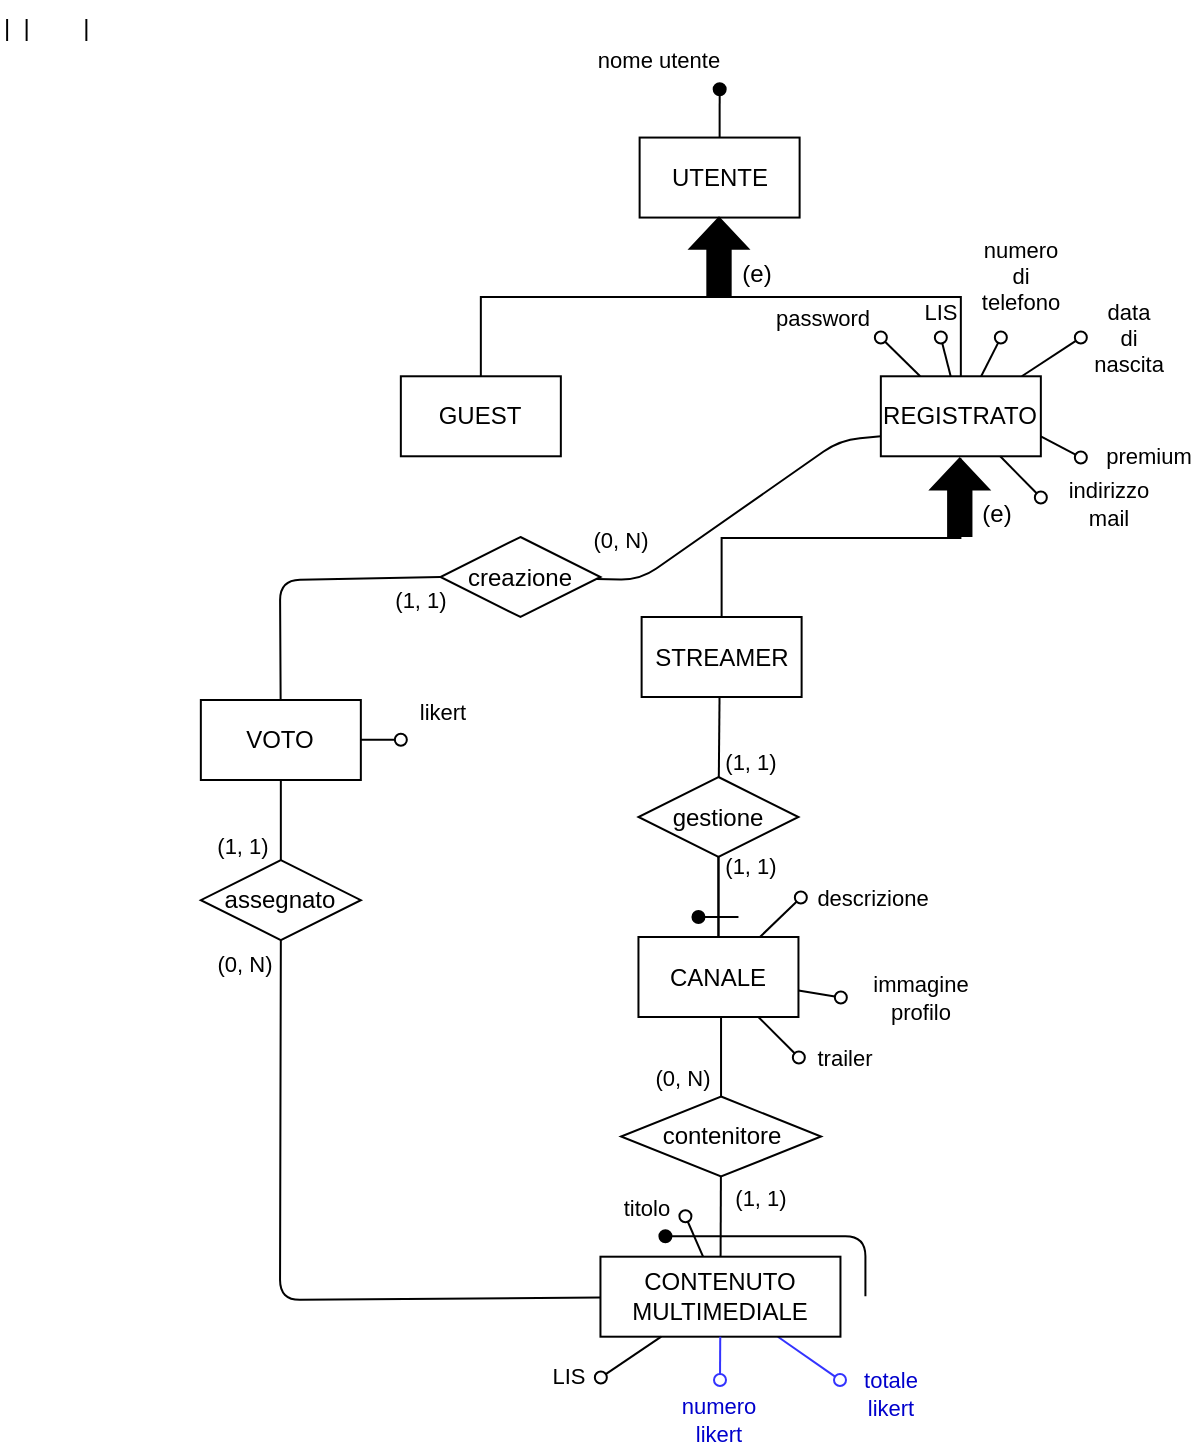 <mxfile scale="1" border="10">
    <diagram id="-rriOPSDnHkLpZKLwRpb" name="Page-1">
        <mxGraphModel dx="3905" dy="3204" grid="1" gridSize="10" guides="1" tooltips="1" connect="1" arrows="1" fold="1" page="1" pageScale="1" pageWidth="850" pageHeight="1100" background="#FFFFFF" math="0" shadow="0">
            <root>
                <mxCell id="0"/>
                <mxCell id="1" parent="0"/>
                <mxCell id="96" value="" style="endArrow=oval;html=1;fillStyle=auto;strokeWidth=1;startSize=6;endSize=6;fillColor=#000000;startArrow=none;startFill=0;endFill=0;strokeColor=#3333FF;fontColor=#0000CC;" parent="1" source="229" edge="1">
                    <mxGeometry width="50" height="50" relative="1" as="geometry">
                        <mxPoint x="-1713.97" y="-1110.07" as="sourcePoint"/>
                        <mxPoint x="-2120" y="-1500" as="targetPoint"/>
                    </mxGeometry>
                </mxCell>
                <mxCell id="97" value="totale&lt;br&gt;likert" style="edgeLabel;html=1;align=center;verticalAlign=middle;resizable=0;points=[];fontColor=#0000CC;" parent="96" vertex="1" connectable="0">
                    <mxGeometry x="0.479" y="1" relative="1" as="geometry">
                        <mxPoint x="32" y="13" as="offset"/>
                    </mxGeometry>
                </mxCell>
                <mxCell id="148" style="edgeStyle=elbowEdgeStyle;html=1;exitX=0.5;exitY=1;exitDx=0;exitDy=0;entryX=0.5;entryY=0;entryDx=0;entryDy=0;endArrow=none;endFill=0;elbow=vertical;rounded=0;jumpStyle=arc;" parent="1" source="151" target="152" edge="1">
                    <mxGeometry relative="1" as="geometry">
                        <mxPoint x="-2160.16" y="-2022.86" as="sourcePoint"/>
                        <mxPoint x="-2240.17" y="-1962.86" as="targetPoint"/>
                    </mxGeometry>
                </mxCell>
                <mxCell id="149" style="edgeStyle=elbowEdgeStyle;elbow=vertical;html=1;exitX=0.5;exitY=1;exitDx=0;exitDy=0;entryX=0.5;entryY=0;entryDx=0;entryDy=0;endArrow=none;endFill=0;rounded=0;jumpStyle=arc;" parent="1" source="151" target="156" edge="1">
                    <mxGeometry relative="1" as="geometry"/>
                </mxCell>
                <mxCell id="151" value="UTENTE" style="whiteSpace=wrap;html=1;" parent="1" vertex="1">
                    <mxGeometry x="-2220.19" y="-2121.22" width="80" height="40" as="geometry"/>
                </mxCell>
                <mxCell id="152" value="GUEST" style="whiteSpace=wrap;html=1;" parent="1" vertex="1">
                    <mxGeometry x="-2339.58" y="-2001.86" width="80" height="40" as="geometry"/>
                </mxCell>
                <mxCell id="156" value="REGISTRATO" style="whiteSpace=wrap;html=1;" parent="1" vertex="1">
                    <mxGeometry x="-2099.58" y="-2001.86" width="80" height="40" as="geometry"/>
                </mxCell>
                <mxCell id="157" value="" style="shape=singleArrow;whiteSpace=wrap;html=1;arrowWidth=0.4;arrowSize=0.4;rotation=-90;fillColor=#000000;" parent="1" vertex="1">
                    <mxGeometry x="-2199.88" y="-2076.3" width="38.76" height="29.17" as="geometry"/>
                </mxCell>
                <mxCell id="158" value="(e)" style="text;html=1;align=center;verticalAlign=middle;resizable=0;points=[];autosize=1;strokeColor=none;fillColor=none;" parent="1" vertex="1">
                    <mxGeometry x="-2182.19" y="-2068.22" width="40" height="30" as="geometry"/>
                </mxCell>
                <mxCell id="159" value="" style="endArrow=oval;html=1;fillStyle=auto;strokeWidth=1;startSize=6;endSize=6;fillColor=#000000;startArrow=none;startFill=0;endFill=1;exitX=0.5;exitY=0;exitDx=0;exitDy=0;" parent="1" source="151" edge="1">
                    <mxGeometry width="50" height="50" relative="1" as="geometry">
                        <mxPoint x="-2040.16" y="-1540.2" as="sourcePoint"/>
                        <mxPoint x="-2180.16" y="-2145.38" as="targetPoint"/>
                    </mxGeometry>
                </mxCell>
                <mxCell id="160" value="nome utente" style="edgeLabel;html=1;align=center;verticalAlign=middle;resizable=0;points=[];" parent="159" vertex="1" connectable="0">
                    <mxGeometry x="0.479" y="1" relative="1" as="geometry">
                        <mxPoint x="-30" y="-21" as="offset"/>
                    </mxGeometry>
                </mxCell>
                <mxCell id="161" value="" style="endArrow=oval;html=1;fillStyle=auto;strokeWidth=1;startSize=6;endSize=6;fillColor=#000000;startArrow=none;startFill=0;endFill=0;" parent="1" source="156" edge="1">
                    <mxGeometry width="50" height="50" relative="1" as="geometry">
                        <mxPoint x="-2138.49" y="-1693.593" as="sourcePoint"/>
                        <mxPoint x="-2099.58" y="-2021.22" as="targetPoint"/>
                    </mxGeometry>
                </mxCell>
                <mxCell id="162" value="password" style="edgeLabel;html=1;align=center;verticalAlign=middle;resizable=0;points=[];" parent="161" vertex="1" connectable="0">
                    <mxGeometry x="0.479" y="1" relative="1" as="geometry">
                        <mxPoint x="-34" y="-16" as="offset"/>
                    </mxGeometry>
                </mxCell>
                <mxCell id="163" value="" style="endArrow=oval;html=1;fillStyle=auto;strokeWidth=1;startSize=6;endSize=6;fillColor=#000000;startArrow=none;startFill=0;endFill=0;" parent="1" source="156" edge="1">
                    <mxGeometry width="50" height="50" relative="1" as="geometry">
                        <mxPoint x="-2123.49" y="-1700.26" as="sourcePoint"/>
                        <mxPoint x="-2019.58" y="-1941.22" as="targetPoint"/>
                    </mxGeometry>
                </mxCell>
                <mxCell id="164" value="indirizzo&lt;br&gt;mail" style="edgeLabel;html=1;align=center;verticalAlign=middle;resizable=0;points=[];" parent="163" vertex="1" connectable="0">
                    <mxGeometry x="0.479" y="1" relative="1" as="geometry">
                        <mxPoint x="38" y="9" as="offset"/>
                    </mxGeometry>
                </mxCell>
                <mxCell id="165" value="" style="endArrow=oval;html=1;fillStyle=auto;strokeWidth=1;startSize=6;endSize=6;fillColor=#000000;startArrow=none;startFill=0;endFill=0;" parent="1" source="156" edge="1">
                    <mxGeometry width="50" height="50" relative="1" as="geometry">
                        <mxPoint x="-2113.49" y="-1690.26" as="sourcePoint"/>
                        <mxPoint x="-2039.58" y="-2021.22" as="targetPoint"/>
                    </mxGeometry>
                </mxCell>
                <mxCell id="166" value="numero&lt;br&gt;di&lt;br&gt;telefono" style="edgeLabel;html=1;align=center;verticalAlign=middle;resizable=0;points=[];" parent="165" vertex="1" connectable="0">
                    <mxGeometry x="0.479" y="1" relative="1" as="geometry">
                        <mxPoint x="13" y="-36" as="offset"/>
                    </mxGeometry>
                </mxCell>
                <mxCell id="167" value="" style="endArrow=oval;html=1;fillStyle=auto;strokeWidth=1;startSize=6;endSize=6;fillColor=#000000;startArrow=none;startFill=0;endFill=0;" parent="1" source="156" edge="1">
                    <mxGeometry width="50" height="50" relative="1" as="geometry">
                        <mxPoint x="-2103.49" y="-1680.26" as="sourcePoint"/>
                        <mxPoint x="-1999.58" y="-2021.22" as="targetPoint"/>
                    </mxGeometry>
                </mxCell>
                <mxCell id="168" value="data&lt;br&gt;di&lt;br&gt;nascita" style="edgeLabel;html=1;align=center;verticalAlign=middle;resizable=0;points=[];" parent="167" vertex="1" connectable="0">
                    <mxGeometry x="0.479" y="1" relative="1" as="geometry">
                        <mxPoint x="32" y="-4" as="offset"/>
                    </mxGeometry>
                </mxCell>
                <mxCell id="169" value="" style="endArrow=oval;html=1;fillStyle=auto;strokeWidth=1;startSize=6;endSize=6;fillColor=#000000;startArrow=none;startFill=0;endFill=0;" parent="1" source="156" edge="1">
                    <mxGeometry width="50" height="50" relative="1" as="geometry">
                        <mxPoint x="-2068.91" y="-1992.44" as="sourcePoint"/>
                        <mxPoint x="-2069.58" y="-2021.22" as="targetPoint"/>
                    </mxGeometry>
                </mxCell>
                <mxCell id="170" value="LIS" style="edgeLabel;html=1;align=center;verticalAlign=middle;resizable=0;points=[];" parent="169" vertex="1" connectable="0">
                    <mxGeometry x="0.479" y="1" relative="1" as="geometry">
                        <mxPoint x="-1" y="-18" as="offset"/>
                    </mxGeometry>
                </mxCell>
                <mxCell id="171" style="edgeStyle=elbowEdgeStyle;html=1;exitX=0.5;exitY=1;exitDx=0;exitDy=0;entryX=0.5;entryY=0;entryDx=0;entryDy=0;endArrow=none;endFill=0;elbow=vertical;rounded=0;jumpStyle=arc;" parent="1" target="173" edge="1">
                    <mxGeometry relative="1" as="geometry">
                        <mxPoint x="-2059.8" y="-1960.86" as="sourcePoint"/>
                        <mxPoint x="-2119.78" y="-1842.5" as="targetPoint"/>
                    </mxGeometry>
                </mxCell>
                <mxCell id="173" value="STREAMER" style="whiteSpace=wrap;html=1;" parent="1" vertex="1">
                    <mxGeometry x="-2219.19" y="-1881.5" width="80" height="40" as="geometry"/>
                </mxCell>
                <mxCell id="175" value="" style="shape=singleArrow;whiteSpace=wrap;html=1;arrowWidth=0.4;arrowSize=0.4;rotation=-90;fillColor=#000000;" parent="1" vertex="1">
                    <mxGeometry x="-2079.49" y="-1955.94" width="38.76" height="29.17" as="geometry"/>
                </mxCell>
                <mxCell id="176" value="(e)" style="text;html=1;align=center;verticalAlign=middle;resizable=0;points=[];autosize=1;strokeColor=none;fillColor=none;" parent="1" vertex="1">
                    <mxGeometry x="-2061.8" y="-1947.86" width="40" height="30" as="geometry"/>
                </mxCell>
                <mxCell id="177" value="" style="edgeStyle=none;shape=connector;rounded=1;fillStyle=auto;html=1;labelBackgroundColor=default;strokeColor=default;strokeWidth=1;fontFamily=Helvetica;fontSize=11;fontColor=default;endArrow=none;startSize=6;endSize=6;fillColor=#000000;exitX=0.5;exitY=1;exitDx=0;exitDy=0;" parent="1" target="181" edge="1">
                    <mxGeometry relative="1" as="geometry">
                        <mxPoint x="-2180.23" y="-1841.5" as="sourcePoint"/>
                    </mxGeometry>
                </mxCell>
                <mxCell id="178" value="(1, 1)" style="edgeLabel;html=1;align=center;verticalAlign=middle;resizable=0;points=[];fontSize=11;fontFamily=Helvetica;fontColor=default;" parent="177" vertex="1" connectable="0">
                    <mxGeometry x="-0.268" y="1" relative="1" as="geometry">
                        <mxPoint x="14" y="18" as="offset"/>
                    </mxGeometry>
                </mxCell>
                <mxCell id="179" value="" style="edgeStyle=none;shape=connector;rounded=1;fillStyle=auto;html=1;labelBackgroundColor=default;strokeColor=default;strokeWidth=1;fontFamily=Helvetica;fontSize=11;fontColor=default;endArrow=none;startSize=6;endSize=6;fillColor=#000000;" parent="1" source="181" target="184" edge="1">
                    <mxGeometry relative="1" as="geometry"/>
                </mxCell>
                <mxCell id="180" value="(1, 1)" style="edgeLabel;html=1;align=center;verticalAlign=middle;resizable=0;points=[];fontSize=11;fontFamily=Helvetica;fontColor=default;" parent="179" vertex="1" connectable="0">
                    <mxGeometry x="-0.327" y="1" relative="1" as="geometry">
                        <mxPoint x="15" y="-9" as="offset"/>
                    </mxGeometry>
                </mxCell>
                <mxCell id="181" value="gestione" style="rhombus;whiteSpace=wrap;html=1;" parent="1" vertex="1">
                    <mxGeometry x="-2220.77" y="-1801.5" width="80" height="40" as="geometry"/>
                </mxCell>
                <mxCell id="182" value="" style="edgeStyle=none;jumpStyle=arc;html=1;endArrow=none;endFill=0;" parent="1" source="184" target="181" edge="1">
                    <mxGeometry relative="1" as="geometry"/>
                </mxCell>
                <mxCell id="184" value="CANALE" style="rounded=0;whiteSpace=wrap;html=1;" parent="1" vertex="1">
                    <mxGeometry x="-2220.77" y="-1721.5" width="80" height="40" as="geometry"/>
                </mxCell>
                <mxCell id="185" value="" style="endArrow=oval;html=1;fillStyle=auto;strokeWidth=1;startSize=6;endSize=6;fillColor=#000000;startArrow=none;startFill=0;endFill=1;" parent="1" edge="1">
                    <mxGeometry width="50" height="50" relative="1" as="geometry">
                        <mxPoint x="-2170.77" y="-1731.5" as="sourcePoint"/>
                        <mxPoint x="-2190.77" y="-1731.5" as="targetPoint"/>
                    </mxGeometry>
                </mxCell>
                <mxCell id="186" value="" style="endArrow=oval;html=1;fillStyle=auto;strokeWidth=1;startSize=6;endSize=6;fillColor=#000000;startArrow=none;startFill=0;endFill=0;" parent="1" source="184" edge="1">
                    <mxGeometry width="50" height="50" relative="1" as="geometry">
                        <mxPoint x="-2130.77" y="-1711.5" as="sourcePoint"/>
                        <mxPoint x="-2140.58" y="-1661.22" as="targetPoint"/>
                    </mxGeometry>
                </mxCell>
                <mxCell id="187" value="trailer" style="edgeLabel;html=1;align=center;verticalAlign=middle;resizable=0;points=[];" parent="186" vertex="1" connectable="0">
                    <mxGeometry x="0.479" y="1" relative="1" as="geometry">
                        <mxPoint x="27" y="6" as="offset"/>
                    </mxGeometry>
                </mxCell>
                <mxCell id="188" value="" style="endArrow=oval;html=1;fillStyle=auto;strokeWidth=1;startSize=6;endSize=6;fillColor=#000000;startArrow=none;startFill=0;endFill=0;" parent="1" source="184" edge="1">
                    <mxGeometry width="50" height="50" relative="1" as="geometry">
                        <mxPoint x="-1891.904" y="-1521.22" as="sourcePoint"/>
                        <mxPoint x="-2139.58" y="-1741.22" as="targetPoint"/>
                    </mxGeometry>
                </mxCell>
                <mxCell id="189" value="descrizione" style="edgeLabel;html=1;align=center;verticalAlign=middle;resizable=0;points=[];" parent="188" vertex="1" connectable="0">
                    <mxGeometry x="0.479" y="1" relative="1" as="geometry">
                        <mxPoint x="41" y="-4" as="offset"/>
                    </mxGeometry>
                </mxCell>
                <mxCell id="198" value="" style="endArrow=oval;html=1;fillStyle=auto;strokeWidth=1;startSize=6;endSize=6;fillColor=#000000;startArrow=none;startFill=0;endFill=0;exitX=1;exitY=0.75;exitDx=0;exitDy=0;" parent="1" source="156" edge="1">
                    <mxGeometry width="50" height="50" relative="1" as="geometry">
                        <mxPoint x="-2029.895" y="-1951.86" as="sourcePoint"/>
                        <mxPoint x="-1999.58" y="-1961.22" as="targetPoint"/>
                    </mxGeometry>
                </mxCell>
                <mxCell id="199" value="premium" style="edgeLabel;html=1;align=center;verticalAlign=middle;resizable=0;points=[];" parent="198" vertex="1" connectable="0">
                    <mxGeometry x="0.479" y="1" relative="1" as="geometry">
                        <mxPoint x="38" y="3" as="offset"/>
                    </mxGeometry>
                </mxCell>
                <mxCell id="210" value="" style="edgeStyle=none;shape=connector;rounded=1;fillStyle=auto;html=1;labelBackgroundColor=default;strokeColor=default;strokeWidth=1;fontFamily=Helvetica;fontSize=11;fontColor=default;endArrow=none;startSize=6;endSize=6;fillColor=#000000;entryX=0.5;entryY=0;entryDx=0;entryDy=0;exitX=0.5;exitY=1;exitDx=0;exitDy=0;" parent="1" target="213" edge="1">
                    <mxGeometry relative="1" as="geometry">
                        <mxPoint x="-2179.48" y="-1681.5" as="sourcePoint"/>
                        <mxPoint x="-2178.13" y="-1621.5" as="targetPoint"/>
                    </mxGeometry>
                </mxCell>
                <mxCell id="211" value="(0, N)" style="edgeLabel;html=1;align=center;verticalAlign=middle;resizable=0;points=[];fontSize=11;fontFamily=Helvetica;fontColor=default;" parent="210" vertex="1" connectable="0">
                    <mxGeometry x="-0.303" relative="1" as="geometry">
                        <mxPoint x="-20" y="16" as="offset"/>
                    </mxGeometry>
                </mxCell>
                <mxCell id="212" value="(1, 1)" style="edgeStyle=none;html=1;endArrow=none;endFill=0;" parent="1" source="213" target="229" edge="1">
                    <mxGeometry x="-0.478" y="20" relative="1" as="geometry">
                        <mxPoint as="offset"/>
                    </mxGeometry>
                </mxCell>
                <mxCell id="213" value="contenitore" style="rhombus;whiteSpace=wrap;html=1;" parent="1" vertex="1">
                    <mxGeometry x="-2229.48" y="-1641.74" width="100" height="40" as="geometry"/>
                </mxCell>
                <mxCell id="225" value="" style="endArrow=oval;html=1;fillStyle=auto;strokeWidth=1;startSize=6;endSize=6;fillColor=#000000;startArrow=none;startFill=0;endFill=0;" parent="1" source="184" edge="1">
                    <mxGeometry width="50" height="50" relative="1" as="geometry">
                        <mxPoint x="-1870.125" y="-1561.22" as="sourcePoint"/>
                        <mxPoint x="-2119.58" y="-1691.22" as="targetPoint"/>
                    </mxGeometry>
                </mxCell>
                <mxCell id="226" value="immagine&lt;br&gt;profilo" style="edgeLabel;html=1;align=center;verticalAlign=middle;resizable=0;points=[];" parent="225" vertex="1" connectable="0">
                    <mxGeometry x="0.479" y="1" relative="1" as="geometry">
                        <mxPoint x="45" y="2" as="offset"/>
                    </mxGeometry>
                </mxCell>
                <mxCell id="229" value="CONTENUTO&lt;br&gt;MULTIMEDIALE" style="rounded=0;whiteSpace=wrap;html=1;" parent="1" vertex="1">
                    <mxGeometry x="-2239.77" y="-1561.65" width="120" height="40" as="geometry"/>
                </mxCell>
                <mxCell id="230" value="" style="endArrow=oval;html=1;fillStyle=auto;strokeWidth=1;startSize=6;endSize=6;fillColor=#000000;startArrow=none;startFill=0;endFill=0;" parent="1" source="229" edge="1">
                    <mxGeometry width="50" height="50" relative="1" as="geometry">
                        <mxPoint x="-2153.23" y="-1585.213" as="sourcePoint"/>
                        <mxPoint x="-2197.29" y="-1581.87" as="targetPoint"/>
                    </mxGeometry>
                </mxCell>
                <mxCell id="231" value="titolo" style="edgeLabel;html=1;align=center;verticalAlign=middle;resizable=0;points=[];" parent="230" vertex="1" connectable="0">
                    <mxGeometry x="0.479" y="1" relative="1" as="geometry">
                        <mxPoint x="-21" y="-10" as="offset"/>
                    </mxGeometry>
                </mxCell>
                <mxCell id="232" value="" style="endArrow=oval;html=1;fillStyle=auto;strokeWidth=1;startSize=6;endSize=6;fillColor=#000000;startArrow=none;startFill=0;endFill=0;" parent="1" source="229" edge="1">
                    <mxGeometry width="50" height="50" relative="1" as="geometry">
                        <mxPoint x="-2222.062" y="-1490.65" as="sourcePoint"/>
                        <mxPoint x="-2239.58" y="-1501.22" as="targetPoint"/>
                    </mxGeometry>
                </mxCell>
                <mxCell id="233" value="LIS" style="edgeLabel;html=1;align=center;verticalAlign=middle;resizable=0;points=[];" parent="232" vertex="1" connectable="0">
                    <mxGeometry x="0.479" y="1" relative="1" as="geometry">
                        <mxPoint x="-25" y="3" as="offset"/>
                    </mxGeometry>
                </mxCell>
                <mxCell id="234" value="" style="endArrow=oval;html=1;fillStyle=auto;strokeWidth=1;startSize=6;endSize=6;fillColor=#000000;startArrow=none;startFill=0;endFill=1;" parent="1" edge="1">
                    <mxGeometry width="50" height="50" relative="1" as="geometry">
                        <mxPoint x="-2107.29" y="-1541.87" as="sourcePoint"/>
                        <mxPoint x="-2207.29" y="-1571.87" as="targetPoint"/>
                        <Array as="points">
                            <mxPoint x="-2107.29" y="-1571.87"/>
                        </Array>
                    </mxGeometry>
                </mxCell>
                <mxCell id="273" value="(0, N)" style="edgeStyle=none;html=1;entryX=0;entryY=0.75;entryDx=0;entryDy=0;endArrow=none;endFill=0;jumpStyle=arc;startArrow=none;" parent="1" source="289" target="156" edge="1">
                    <mxGeometry x="-0.864" y="20" relative="1" as="geometry">
                        <Array as="points">
                            <mxPoint x="-2220" y="-1900"/>
                            <mxPoint x="-2120" y="-1970"/>
                        </Array>
                        <mxPoint as="offset"/>
                    </mxGeometry>
                </mxCell>
                <mxCell id="282" value="" style="edgeStyle=none;html=1;exitX=0.5;exitY=1;exitDx=0;exitDy=0;fontSize=18;endArrow=none;endFill=0;" parent="1" source="283" edge="1">
                    <mxGeometry x="0.501" y="-30" relative="1" as="geometry">
                        <mxPoint x="-2399.58" y="-1759.93" as="targetPoint"/>
                        <mxPoint as="offset"/>
                    </mxGeometry>
                </mxCell>
                <mxCell id="283" value="VOTO" style="whiteSpace=wrap;html=1;" parent="1" vertex="1">
                    <mxGeometry x="-2439.58" y="-1840.0" width="80" height="40" as="geometry"/>
                </mxCell>
                <mxCell id="284" value="" style="endArrow=oval;html=1;fillStyle=auto;strokeWidth=1;startSize=6;endSize=6;fillColor=#000000;startArrow=none;startFill=0;endFill=0;" parent="1" source="283" edge="1">
                    <mxGeometry width="50" height="50" relative="1" as="geometry">
                        <mxPoint x="-2259.55" y="-1258.98" as="sourcePoint"/>
                        <mxPoint x="-2339.58" y="-1820.16" as="targetPoint"/>
                    </mxGeometry>
                </mxCell>
                <mxCell id="285" value="likert" style="edgeLabel;html=1;align=center;verticalAlign=middle;resizable=0;points=[];" parent="284" vertex="1" connectable="0">
                    <mxGeometry x="0.479" y="1" relative="1" as="geometry">
                        <mxPoint x="25" y="-13" as="offset"/>
                    </mxGeometry>
                </mxCell>
                <mxCell id="286" value="(0, N)" style="edgeLabel;html=1;align=center;verticalAlign=middle;resizable=0;points=[];fontSize=11;fontFamily=Helvetica;fontColor=default;" parent="1" vertex="1" connectable="0">
                    <mxGeometry x="-2418.385" y="-1708.191" as="geometry"/>
                </mxCell>
                <mxCell id="298" style="edgeStyle=none;shape=connector;rounded=1;jumpStyle=arc;html=1;exitX=0.5;exitY=1;exitDx=0;exitDy=0;labelBackgroundColor=default;strokeColor=default;fontFamily=Helvetica;fontSize=11;fontColor=default;startArrow=none;endArrow=none;endFill=0;" parent="1" source="287" target="229" edge="1">
                    <mxGeometry relative="1" as="geometry">
                        <Array as="points">
                            <mxPoint x="-2400" y="-1540"/>
                        </Array>
                    </mxGeometry>
                </mxCell>
                <mxCell id="287" value="assegnato" style="rhombus;whiteSpace=wrap;html=1;" parent="1" vertex="1">
                    <mxGeometry x="-2439.58" y="-1759.93" width="80" height="40" as="geometry"/>
                </mxCell>
                <mxCell id="288" value="(1, 1)" style="edgeLabel;html=1;align=center;verticalAlign=middle;resizable=0;points=[];fontSize=11;fontFamily=Helvetica;fontColor=default;" parent="1" vertex="1" connectable="0">
                    <mxGeometry x="-2419.585" y="-1767.651" as="geometry"/>
                </mxCell>
                <mxCell id="296" style="edgeStyle=none;shape=connector;rounded=1;jumpStyle=arc;html=1;exitX=0;exitY=0.5;exitDx=0;exitDy=0;labelBackgroundColor=default;strokeColor=default;fontFamily=Helvetica;fontSize=11;fontColor=default;startArrow=none;endArrow=none;endFill=0;" parent="1" source="289" target="283" edge="1">
                    <mxGeometry relative="1" as="geometry">
                        <Array as="points">
                            <mxPoint x="-2400" y="-1900"/>
                        </Array>
                    </mxGeometry>
                </mxCell>
                <mxCell id="297" value="(1, 1)" style="edgeLabel;html=1;align=center;verticalAlign=middle;resizable=0;points=[];fontSize=11;fontFamily=Helvetica;fontColor=default;" parent="296" vertex="1" connectable="0">
                    <mxGeometry x="-0.516" y="3" relative="1" as="geometry">
                        <mxPoint x="23" y="8" as="offset"/>
                    </mxGeometry>
                </mxCell>
                <mxCell id="289" value="creazione" style="rhombus;whiteSpace=wrap;html=1;" parent="1" vertex="1">
                    <mxGeometry x="-2319.77" y="-1921.5" width="80" height="40" as="geometry"/>
                </mxCell>
                <mxCell id="299" value="" style="endArrow=oval;html=1;fillStyle=auto;strokeWidth=1;startSize=6;endSize=6;fillColor=#000000;startArrow=none;startFill=0;endFill=0;strokeColor=#3333FF;fontColor=#0000CC;" parent="1" source="229" edge="1">
                    <mxGeometry width="50" height="50" relative="1" as="geometry">
                        <mxPoint x="-2141.069" y="-1511.65" as="sourcePoint"/>
                        <mxPoint x="-2180" y="-1500" as="targetPoint"/>
                    </mxGeometry>
                </mxCell>
                <mxCell id="300" value="numero&lt;br&gt;likert" style="edgeLabel;html=1;align=center;verticalAlign=middle;resizable=0;points=[];fontColor=#0000CC;" parent="299" vertex="1" connectable="0">
                    <mxGeometry x="0.479" y="1" relative="1" as="geometry">
                        <mxPoint x="-2" y="25" as="offset"/>
                    </mxGeometry>
                </mxCell>
                <mxCell id="301" value="|  |        |" style="text;whiteSpace=wrap;html=1;" parent="1" vertex="1">
                    <mxGeometry x="-2540" y="-2190" width="80" height="40" as="geometry"/>
                </mxCell>
            </root>
        </mxGraphModel>
    </diagram>
</mxfile>
